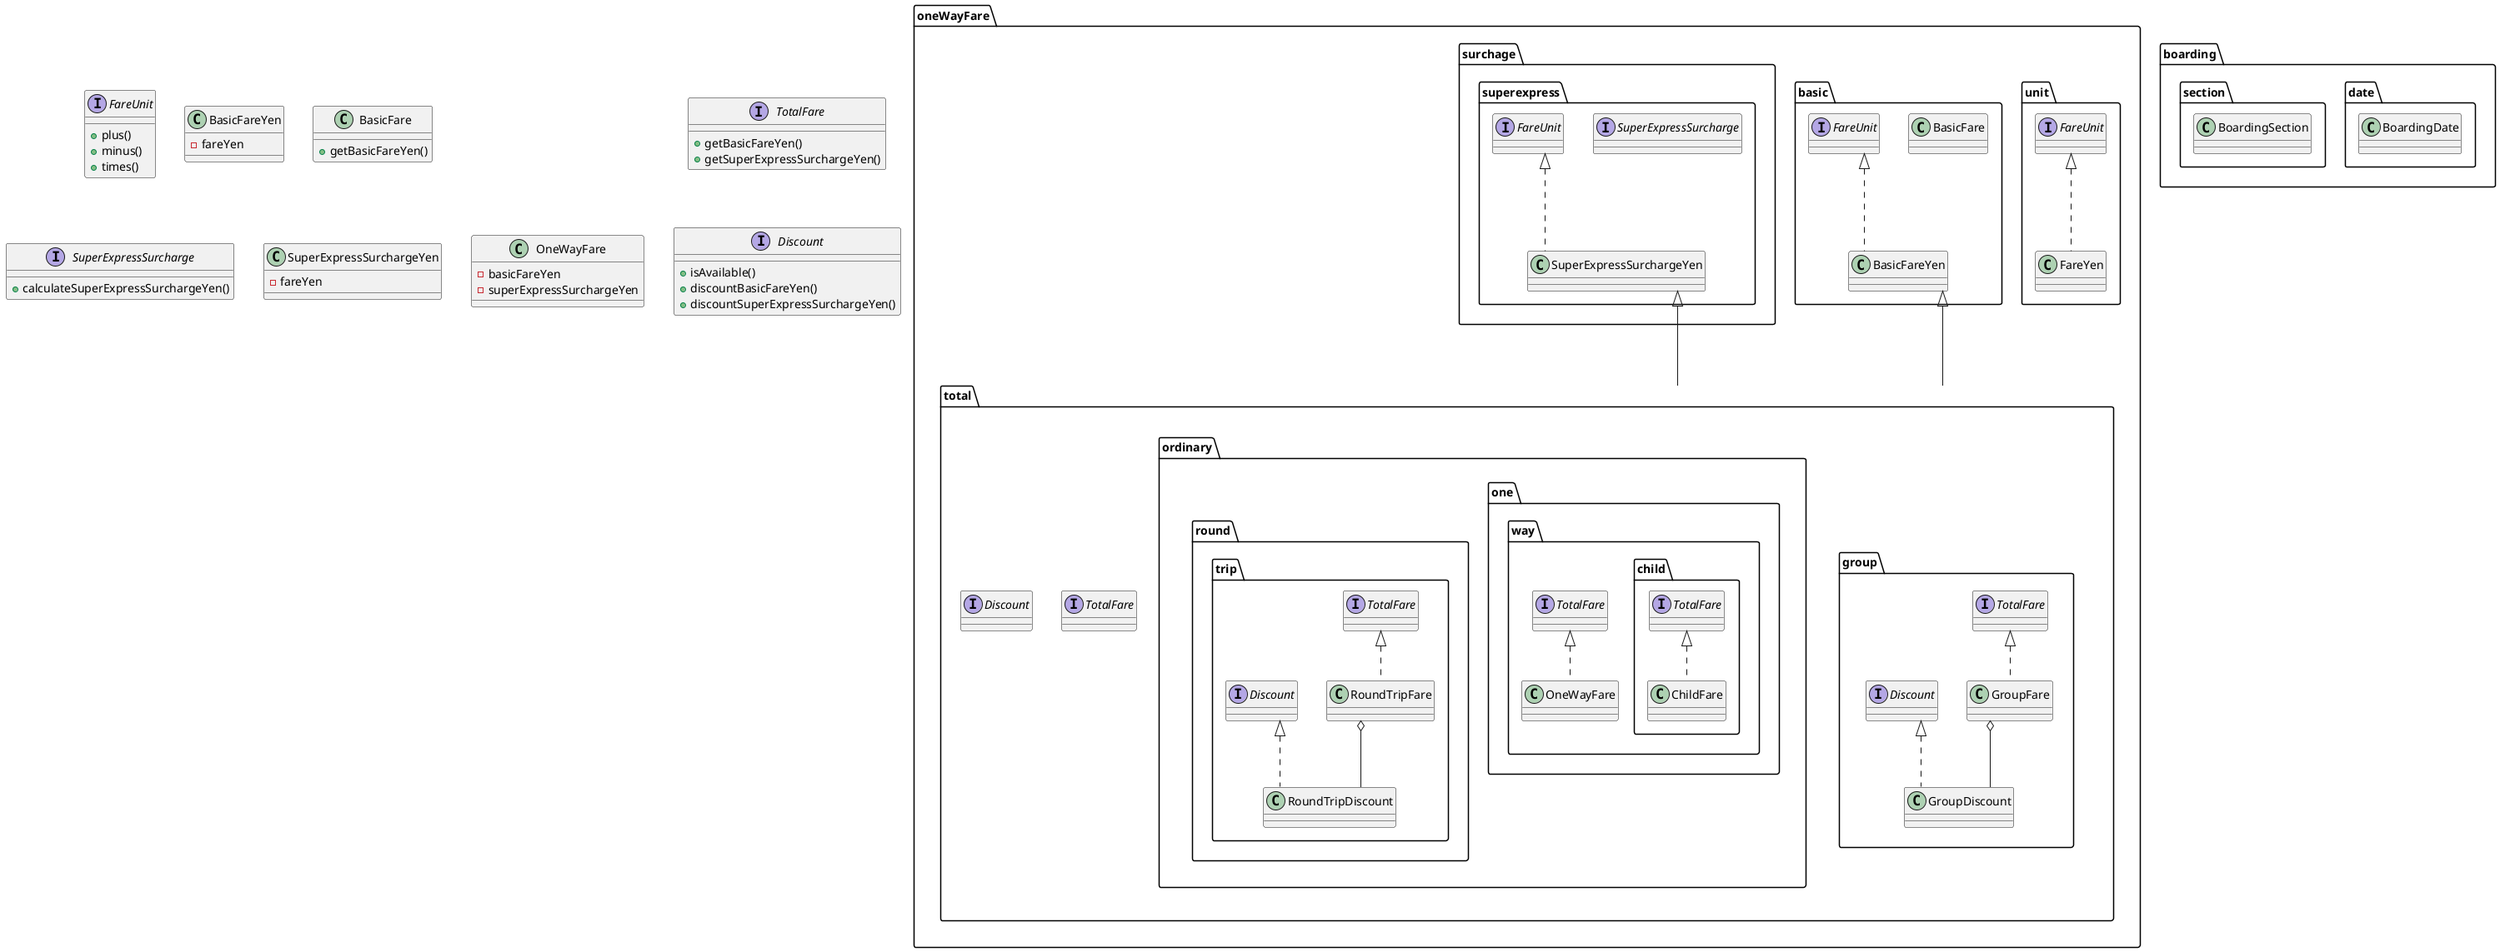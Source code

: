 @startuml
skinparam linetype ortho

package boarding {
    package date {
        class BoardingDate
    }
    package section {
        class BoardingSection
    }
}

package oneWayFare {
    package unit {
        interface FareUnit
        class FareYen implements FareUnit
    }

    package basic {
        class BasicFare
        class BasicFareYen implements FareUnit
    }
    package surchage.superexpress {
        interface SuperExpressSurcharge
        class SuperExpressSurchargeYen implements FareUnit
    }

    package total {
        interface TotalFare

        interface Discount

        package ordinary {

            package one.way {
                class OneWayFare implements TotalFare

                package child {
                    class ChildFare implements TotalFare
                }
            }
            package round.trip {
                class RoundTripFare implements TotalFare
                class RoundTripDiscount implements Discount
            }

        }

        package group {
            class GroupFare implements TotalFare
            class GroupDiscount implements Discount
        }

    }
}


BasicFareYen <|--- total
SuperExpressSurchargeYen <|--- total


TotalFare -[hidden]- Discount

Discount -[hidden]-- ordinary
Discount -[hidden]-- group

RoundTripFare o-- RoundTripDiscount
GroupFare o-- GroupDiscount





interface FareUnit {
    + plus()
    + minus()
    + times()
}

class BasicFareYen {
    - fareYen
}

class BasicFare {
    + getBasicFareYen()
}

interface SuperExpressSurcharge {
    + calculateSuperExpressSurchargeYen()
}

class SuperExpressSurchargeYen {
    - fareYen
}

interface TotalFare {
    + getBasicFareYen()
    + getSuperExpressSurchargeYen()
}

class OneWayFare {
    - basicFareYen
    - superExpressSurchargeYen
}

interface Discount {
    + isAvailable()
    + discountBasicFareYen()
    + discountSuperExpressSurchargeYen()
}

@enduml